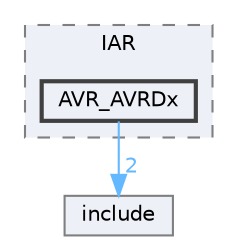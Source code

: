 digraph "D:/Projects/Raspberrypi_pico/pico_freertos_final/freertos_pico2/pico_freertos/FreeRTOS-Kernel/portable/IAR/AVR_AVRDx"
{
 // LATEX_PDF_SIZE
  bgcolor="transparent";
  edge [fontname=Helvetica,fontsize=10,labelfontname=Helvetica,labelfontsize=10];
  node [fontname=Helvetica,fontsize=10,shape=box,height=0.2,width=0.4];
  compound=true
  subgraph clusterdir_851539efac741596f3f7b2413a3fb940 {
    graph [ bgcolor="#edf0f7", pencolor="grey50", label="IAR", fontname=Helvetica,fontsize=10 style="filled,dashed", URL="dir_851539efac741596f3f7b2413a3fb940.html",tooltip=""]
  dir_98fdb996763e1ceab51e27e37fd7e1f4 [label="AVR_AVRDx", fillcolor="#edf0f7", color="grey25", style="filled,bold", URL="dir_98fdb996763e1ceab51e27e37fd7e1f4.html",tooltip=""];
  }
  dir_c69ece34c3f150cb2c6f1098178b172a [label="include", fillcolor="#edf0f7", color="grey50", style="filled", URL="dir_c69ece34c3f150cb2c6f1098178b172a.html",tooltip=""];
  dir_98fdb996763e1ceab51e27e37fd7e1f4->dir_c69ece34c3f150cb2c6f1098178b172a [headlabel="2", labeldistance=1.5 headhref="dir_000089_000125.html" href="dir_000089_000125.html" color="steelblue1" fontcolor="steelblue1"];
}
